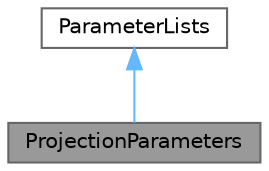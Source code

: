 digraph "ProjectionParameters"
{
 // LATEX_PDF_SIZE
  bgcolor="transparent";
  edge [fontname=Helvetica,fontsize=10,labelfontname=Helvetica,labelfontsize=10];
  node [fontname=Helvetica,fontsize=10,shape=box,height=0.2,width=0.4];
  Node1 [id="Node000001",label="ProjectionParameters",height=0.2,width=0.4,color="gray40", fillcolor="grey60", style="filled", fontcolor="black",tooltip="The ProjectionParameters class stores parameters for the 'Add_projection' XML element used for fluid-..."];
  Node2 -> Node1 [id="edge1_Node000001_Node000002",dir="back",color="steelblue1",style="solid",tooltip=" "];
  Node2 [id="Node000002",label="ParameterLists",height=0.2,width=0.4,color="gray40", fillcolor="white", style="filled",URL="$class_parameter_lists.html",tooltip="Defines parameter name and value, and stores them in maps for settng values from XML."];
}

